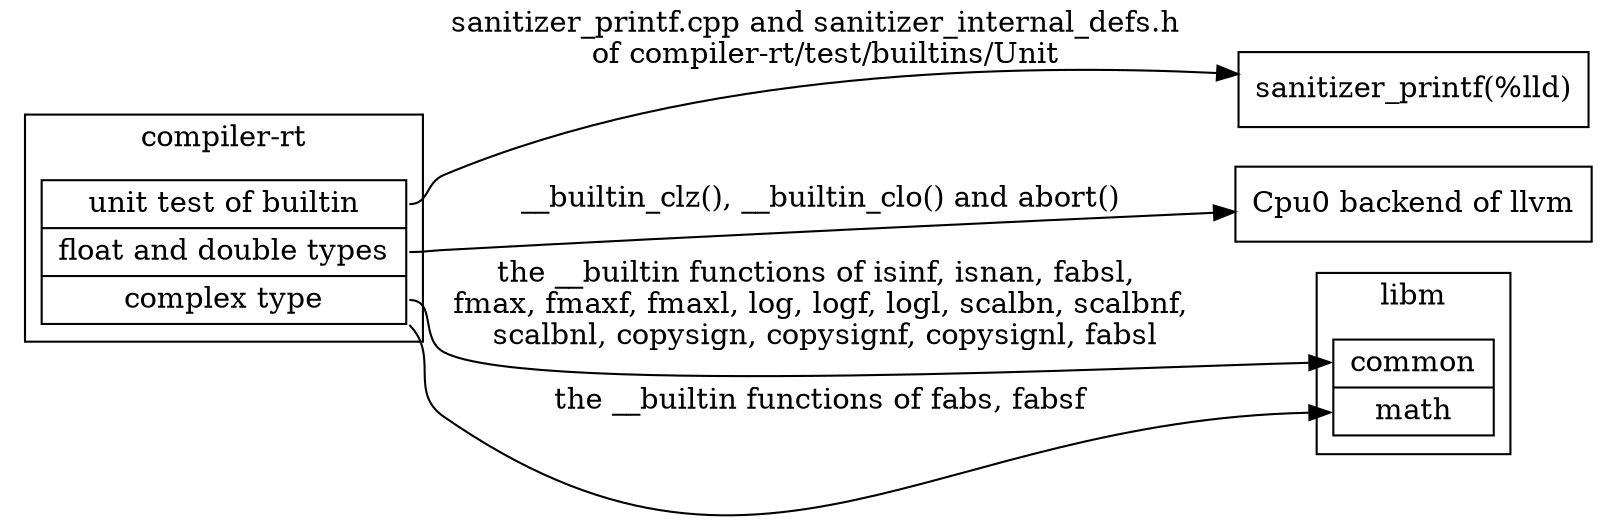 // dot -Tpng compiler-rt-dep.gv -o compiler-rt-dep.png
digraph G {
  rankdir=LR;

  compound=true;
  node [shape=record];

  subgraph cluster_compiler_rt {
    label = "compiler-rt";
    compiler_rt [label="<ut> unit test of builtin | <fdt> float and double types | <ct> complex type"];
  }

  node [label = "sanitizer_printf(%lld)"]; sanitizer_printf;
  node [label = "Cpu0 backend of llvm"]; cpu0;

  subgraph cluster_libm {
    label = "libm";
    libm [label="<c> common | <ma> math"];
  }

  compiler_rt:ct -> libm:c [label = "the __builtin functions of isinf, isnan, fabsl, \n fmax, fmaxf, fmaxl, log, logf, logl, scalbn, scalbnf, \n scalbnl, copysign, copysignf, copysignl, fabsl" ];
  compiler_rt:ct:se -> libm:ma [label = "the __builtin functions of fabs, fabsf" ];
  compiler_rt:fdt -> cpu0 [label = "__builtin_clz(), __builtin_clo() and abort()" ];
  compiler_rt:ut -> sanitizer_printf [label = "sanitizer_printf.cpp and sanitizer_internal_defs.h \n of compiler-rt/test/builtins/Unit" ];
}
